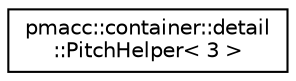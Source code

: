digraph "Graphical Class Hierarchy"
{
 // LATEX_PDF_SIZE
  edge [fontname="Helvetica",fontsize="10",labelfontname="Helvetica",labelfontsize="10"];
  node [fontname="Helvetica",fontsize="10",shape=record];
  rankdir="LR";
  Node0 [label="pmacc::container::detail\l::PitchHelper\< 3 \>",height=0.2,width=0.4,color="black", fillcolor="white", style="filled",URL="$structpmacc_1_1container_1_1detail_1_1_pitch_helper_3_013_01_4.html",tooltip=" "];
}
